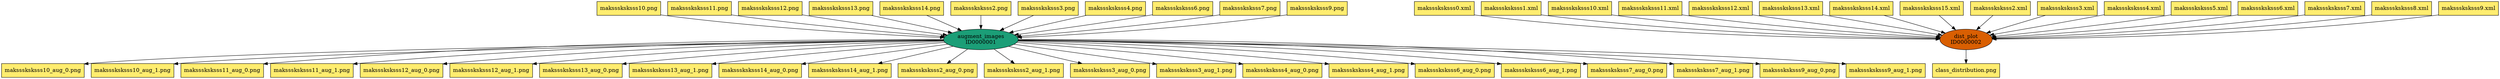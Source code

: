 digraph dag {
    ratio=fill
    node [style=filled,color="#444444",fillcolor="#ffed6f"]
    edge [arrowhead=normal,arrowsize=1.0]

    "ID0000001" [shape=ellipse,color="#000000",fillcolor="#1b9e77",label="augment_images\nID0000001"]
    "ID0000002" [shape=ellipse,color="#000000",fillcolor="#d95f02",label="dist_plot\nID0000002"]
    "class_distribution.png" [shape=rect,color="#000000",fillcolor="#ffed6f",label="class_distribution.png"]
    "maksssksksss0.xml" [shape=rect,color="#000000",fillcolor="#ffed6f",label="maksssksksss0.xml"]
    "maksssksksss1.xml" [shape=rect,color="#000000",fillcolor="#ffed6f",label="maksssksksss1.xml"]
    "maksssksksss10.png" [shape=rect,color="#000000",fillcolor="#ffed6f",label="maksssksksss10.png"]
    "maksssksksss10.xml" [shape=rect,color="#000000",fillcolor="#ffed6f",label="maksssksksss10.xml"]
    "maksssksksss10_aug_0.png" [shape=rect,color="#000000",fillcolor="#ffed6f",label="maksssksksss10_aug_0.png"]
    "maksssksksss10_aug_1.png" [shape=rect,color="#000000",fillcolor="#ffed6f",label="maksssksksss10_aug_1.png"]
    "maksssksksss11.png" [shape=rect,color="#000000",fillcolor="#ffed6f",label="maksssksksss11.png"]
    "maksssksksss11.xml" [shape=rect,color="#000000",fillcolor="#ffed6f",label="maksssksksss11.xml"]
    "maksssksksss11_aug_0.png" [shape=rect,color="#000000",fillcolor="#ffed6f",label="maksssksksss11_aug_0.png"]
    "maksssksksss11_aug_1.png" [shape=rect,color="#000000",fillcolor="#ffed6f",label="maksssksksss11_aug_1.png"]
    "maksssksksss12.png" [shape=rect,color="#000000",fillcolor="#ffed6f",label="maksssksksss12.png"]
    "maksssksksss12.xml" [shape=rect,color="#000000",fillcolor="#ffed6f",label="maksssksksss12.xml"]
    "maksssksksss12_aug_0.png" [shape=rect,color="#000000",fillcolor="#ffed6f",label="maksssksksss12_aug_0.png"]
    "maksssksksss12_aug_1.png" [shape=rect,color="#000000",fillcolor="#ffed6f",label="maksssksksss12_aug_1.png"]
    "maksssksksss13.png" [shape=rect,color="#000000",fillcolor="#ffed6f",label="maksssksksss13.png"]
    "maksssksksss13.xml" [shape=rect,color="#000000",fillcolor="#ffed6f",label="maksssksksss13.xml"]
    "maksssksksss13_aug_0.png" [shape=rect,color="#000000",fillcolor="#ffed6f",label="maksssksksss13_aug_0.png"]
    "maksssksksss13_aug_1.png" [shape=rect,color="#000000",fillcolor="#ffed6f",label="maksssksksss13_aug_1.png"]
    "maksssksksss14.png" [shape=rect,color="#000000",fillcolor="#ffed6f",label="maksssksksss14.png"]
    "maksssksksss14.xml" [shape=rect,color="#000000",fillcolor="#ffed6f",label="maksssksksss14.xml"]
    "maksssksksss14_aug_0.png" [shape=rect,color="#000000",fillcolor="#ffed6f",label="maksssksksss14_aug_0.png"]
    "maksssksksss14_aug_1.png" [shape=rect,color="#000000",fillcolor="#ffed6f",label="maksssksksss14_aug_1.png"]
    "maksssksksss15.xml" [shape=rect,color="#000000",fillcolor="#ffed6f",label="maksssksksss15.xml"]
    "maksssksksss2.png" [shape=rect,color="#000000",fillcolor="#ffed6f",label="maksssksksss2.png"]
    "maksssksksss2.xml" [shape=rect,color="#000000",fillcolor="#ffed6f",label="maksssksksss2.xml"]
    "maksssksksss2_aug_0.png" [shape=rect,color="#000000",fillcolor="#ffed6f",label="maksssksksss2_aug_0.png"]
    "maksssksksss2_aug_1.png" [shape=rect,color="#000000",fillcolor="#ffed6f",label="maksssksksss2_aug_1.png"]
    "maksssksksss3.png" [shape=rect,color="#000000",fillcolor="#ffed6f",label="maksssksksss3.png"]
    "maksssksksss3.xml" [shape=rect,color="#000000",fillcolor="#ffed6f",label="maksssksksss3.xml"]
    "maksssksksss3_aug_0.png" [shape=rect,color="#000000",fillcolor="#ffed6f",label="maksssksksss3_aug_0.png"]
    "maksssksksss3_aug_1.png" [shape=rect,color="#000000",fillcolor="#ffed6f",label="maksssksksss3_aug_1.png"]
    "maksssksksss4.png" [shape=rect,color="#000000",fillcolor="#ffed6f",label="maksssksksss4.png"]
    "maksssksksss4.xml" [shape=rect,color="#000000",fillcolor="#ffed6f",label="maksssksksss4.xml"]
    "maksssksksss4_aug_0.png" [shape=rect,color="#000000",fillcolor="#ffed6f",label="maksssksksss4_aug_0.png"]
    "maksssksksss4_aug_1.png" [shape=rect,color="#000000",fillcolor="#ffed6f",label="maksssksksss4_aug_1.png"]
    "maksssksksss5.xml" [shape=rect,color="#000000",fillcolor="#ffed6f",label="maksssksksss5.xml"]
    "maksssksksss6.png" [shape=rect,color="#000000",fillcolor="#ffed6f",label="maksssksksss6.png"]
    "maksssksksss6.xml" [shape=rect,color="#000000",fillcolor="#ffed6f",label="maksssksksss6.xml"]
    "maksssksksss6_aug_0.png" [shape=rect,color="#000000",fillcolor="#ffed6f",label="maksssksksss6_aug_0.png"]
    "maksssksksss6_aug_1.png" [shape=rect,color="#000000",fillcolor="#ffed6f",label="maksssksksss6_aug_1.png"]
    "maksssksksss7.png" [shape=rect,color="#000000",fillcolor="#ffed6f",label="maksssksksss7.png"]
    "maksssksksss7.xml" [shape=rect,color="#000000",fillcolor="#ffed6f",label="maksssksksss7.xml"]
    "maksssksksss7_aug_0.png" [shape=rect,color="#000000",fillcolor="#ffed6f",label="maksssksksss7_aug_0.png"]
    "maksssksksss7_aug_1.png" [shape=rect,color="#000000",fillcolor="#ffed6f",label="maksssksksss7_aug_1.png"]
    "maksssksksss8.xml" [shape=rect,color="#000000",fillcolor="#ffed6f",label="maksssksksss8.xml"]
    "maksssksksss9.png" [shape=rect,color="#000000",fillcolor="#ffed6f",label="maksssksksss9.png"]
    "maksssksksss9.xml" [shape=rect,color="#000000",fillcolor="#ffed6f",label="maksssksksss9.xml"]
    "maksssksksss9_aug_0.png" [shape=rect,color="#000000",fillcolor="#ffed6f",label="maksssksksss9_aug_0.png"]
    "maksssksksss9_aug_1.png" [shape=rect,color="#000000",fillcolor="#ffed6f",label="maksssksksss9_aug_1.png"]
    "ID0000001" -> "maksssksksss4_aug_1.png" [color="#000000"]
    "ID0000001" -> "maksssksksss7_aug_1.png" [color="#000000"]
    "ID0000001" -> "maksssksksss13_aug_0.png" [color="#000000"]
    "ID0000001" -> "maksssksksss9_aug_0.png" [color="#000000"]
    "ID0000001" -> "maksssksksss3_aug_1.png" [color="#000000"]
    "ID0000001" -> "maksssksksss14_aug_1.png" [color="#000000"]
    "ID0000001" -> "maksssksksss11_aug_1.png" [color="#000000"]
    "ID0000001" -> "maksssksksss3_aug_0.png" [color="#000000"]
    "ID0000001" -> "maksssksksss4_aug_0.png" [color="#000000"]
    "ID0000001" -> "maksssksksss10_aug_0.png" [color="#000000"]
    "ID0000001" -> "maksssksksss11_aug_0.png" [color="#000000"]
    "ID0000001" -> "maksssksksss7_aug_0.png" [color="#000000"]
    "ID0000001" -> "maksssksksss6_aug_1.png" [color="#000000"]
    "ID0000001" -> "maksssksksss2_aug_1.png" [color="#000000"]
    "ID0000001" -> "maksssksksss14_aug_0.png" [color="#000000"]
    "ID0000001" -> "maksssksksss10_aug_1.png" [color="#000000"]
    "ID0000001" -> "maksssksksss6_aug_0.png" [color="#000000"]
    "ID0000001" -> "maksssksksss9_aug_1.png" [color="#000000"]
    "ID0000001" -> "maksssksksss12_aug_0.png" [color="#000000"]
    "ID0000001" -> "maksssksksss12_aug_1.png" [color="#000000"]
    "ID0000001" -> "maksssksksss2_aug_0.png" [color="#000000"]
    "ID0000001" -> "maksssksksss13_aug_1.png" [color="#000000"]
    "ID0000002" -> "class_distribution.png" [color="#000000"]
    "maksssksksss0.xml" -> "ID0000002" [color="#000000"]
    "maksssksksss1.xml" -> "ID0000002" [color="#000000"]
    "maksssksksss10.png" -> "ID0000001" [color="#000000"]
    "maksssksksss10.xml" -> "ID0000002" [color="#000000"]
    "maksssksksss11.png" -> "ID0000001" [color="#000000"]
    "maksssksksss11.xml" -> "ID0000002" [color="#000000"]
    "maksssksksss12.png" -> "ID0000001" [color="#000000"]
    "maksssksksss12.xml" -> "ID0000002" [color="#000000"]
    "maksssksksss13.png" -> "ID0000001" [color="#000000"]
    "maksssksksss13.xml" -> "ID0000002" [color="#000000"]
    "maksssksksss14.png" -> "ID0000001" [color="#000000"]
    "maksssksksss14.xml" -> "ID0000002" [color="#000000"]
    "maksssksksss15.xml" -> "ID0000002" [color="#000000"]
    "maksssksksss2.png" -> "ID0000001" [color="#000000"]
    "maksssksksss2.xml" -> "ID0000002" [color="#000000"]
    "maksssksksss3.png" -> "ID0000001" [color="#000000"]
    "maksssksksss3.xml" -> "ID0000002" [color="#000000"]
    "maksssksksss4.png" -> "ID0000001" [color="#000000"]
    "maksssksksss4.xml" -> "ID0000002" [color="#000000"]
    "maksssksksss5.xml" -> "ID0000002" [color="#000000"]
    "maksssksksss6.png" -> "ID0000001" [color="#000000"]
    "maksssksksss6.xml" -> "ID0000002" [color="#000000"]
    "maksssksksss7.png" -> "ID0000001" [color="#000000"]
    "maksssksksss7.xml" -> "ID0000002" [color="#000000"]
    "maksssksksss8.xml" -> "ID0000002" [color="#000000"]
    "maksssksksss9.png" -> "ID0000001" [color="#000000"]
    "maksssksksss9.xml" -> "ID0000002" [color="#000000"]
}
